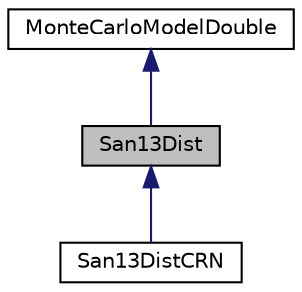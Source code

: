 digraph "San13Dist"
{
 // INTERACTIVE_SVG=YES
  bgcolor="transparent";
  edge [fontname="Helvetica",fontsize="10",labelfontname="Helvetica",labelfontsize="10"];
  node [fontname="Helvetica",fontsize="10",shape=record];
  Node0 [label="San13Dist",height=0.2,width=0.4,color="black", fillcolor="grey75", style="filled", fontcolor="black"];
  Node1 -> Node0 [dir="back",color="midnightblue",fontsize="10",style="solid",fontname="Helvetica"];
  Node1 [label="MonteCarloModelDouble",height=0.2,width=0.4,color="black",URL="$d3/d2f/interfaceumontreal_1_1ssj_1_1mcqmctools_1_1MonteCarloModelDouble.html",tooltip="An interface for a very simple simulation model for which Monte Carlo (MC) and RQMC experiments are t..."];
  Node0 -> Node2 [dir="back",color="midnightblue",fontsize="10",style="solid",fontname="Helvetica"];
  Node2 [label="San13DistCRN",height=0.2,width=0.4,color="black",URL="$d3/d6c/classift6561examples_1_1San13DistCRN.html",tooltip="Here we compute the empirical distribution of the shortest path lengths and we construct a histogram..."];
}
